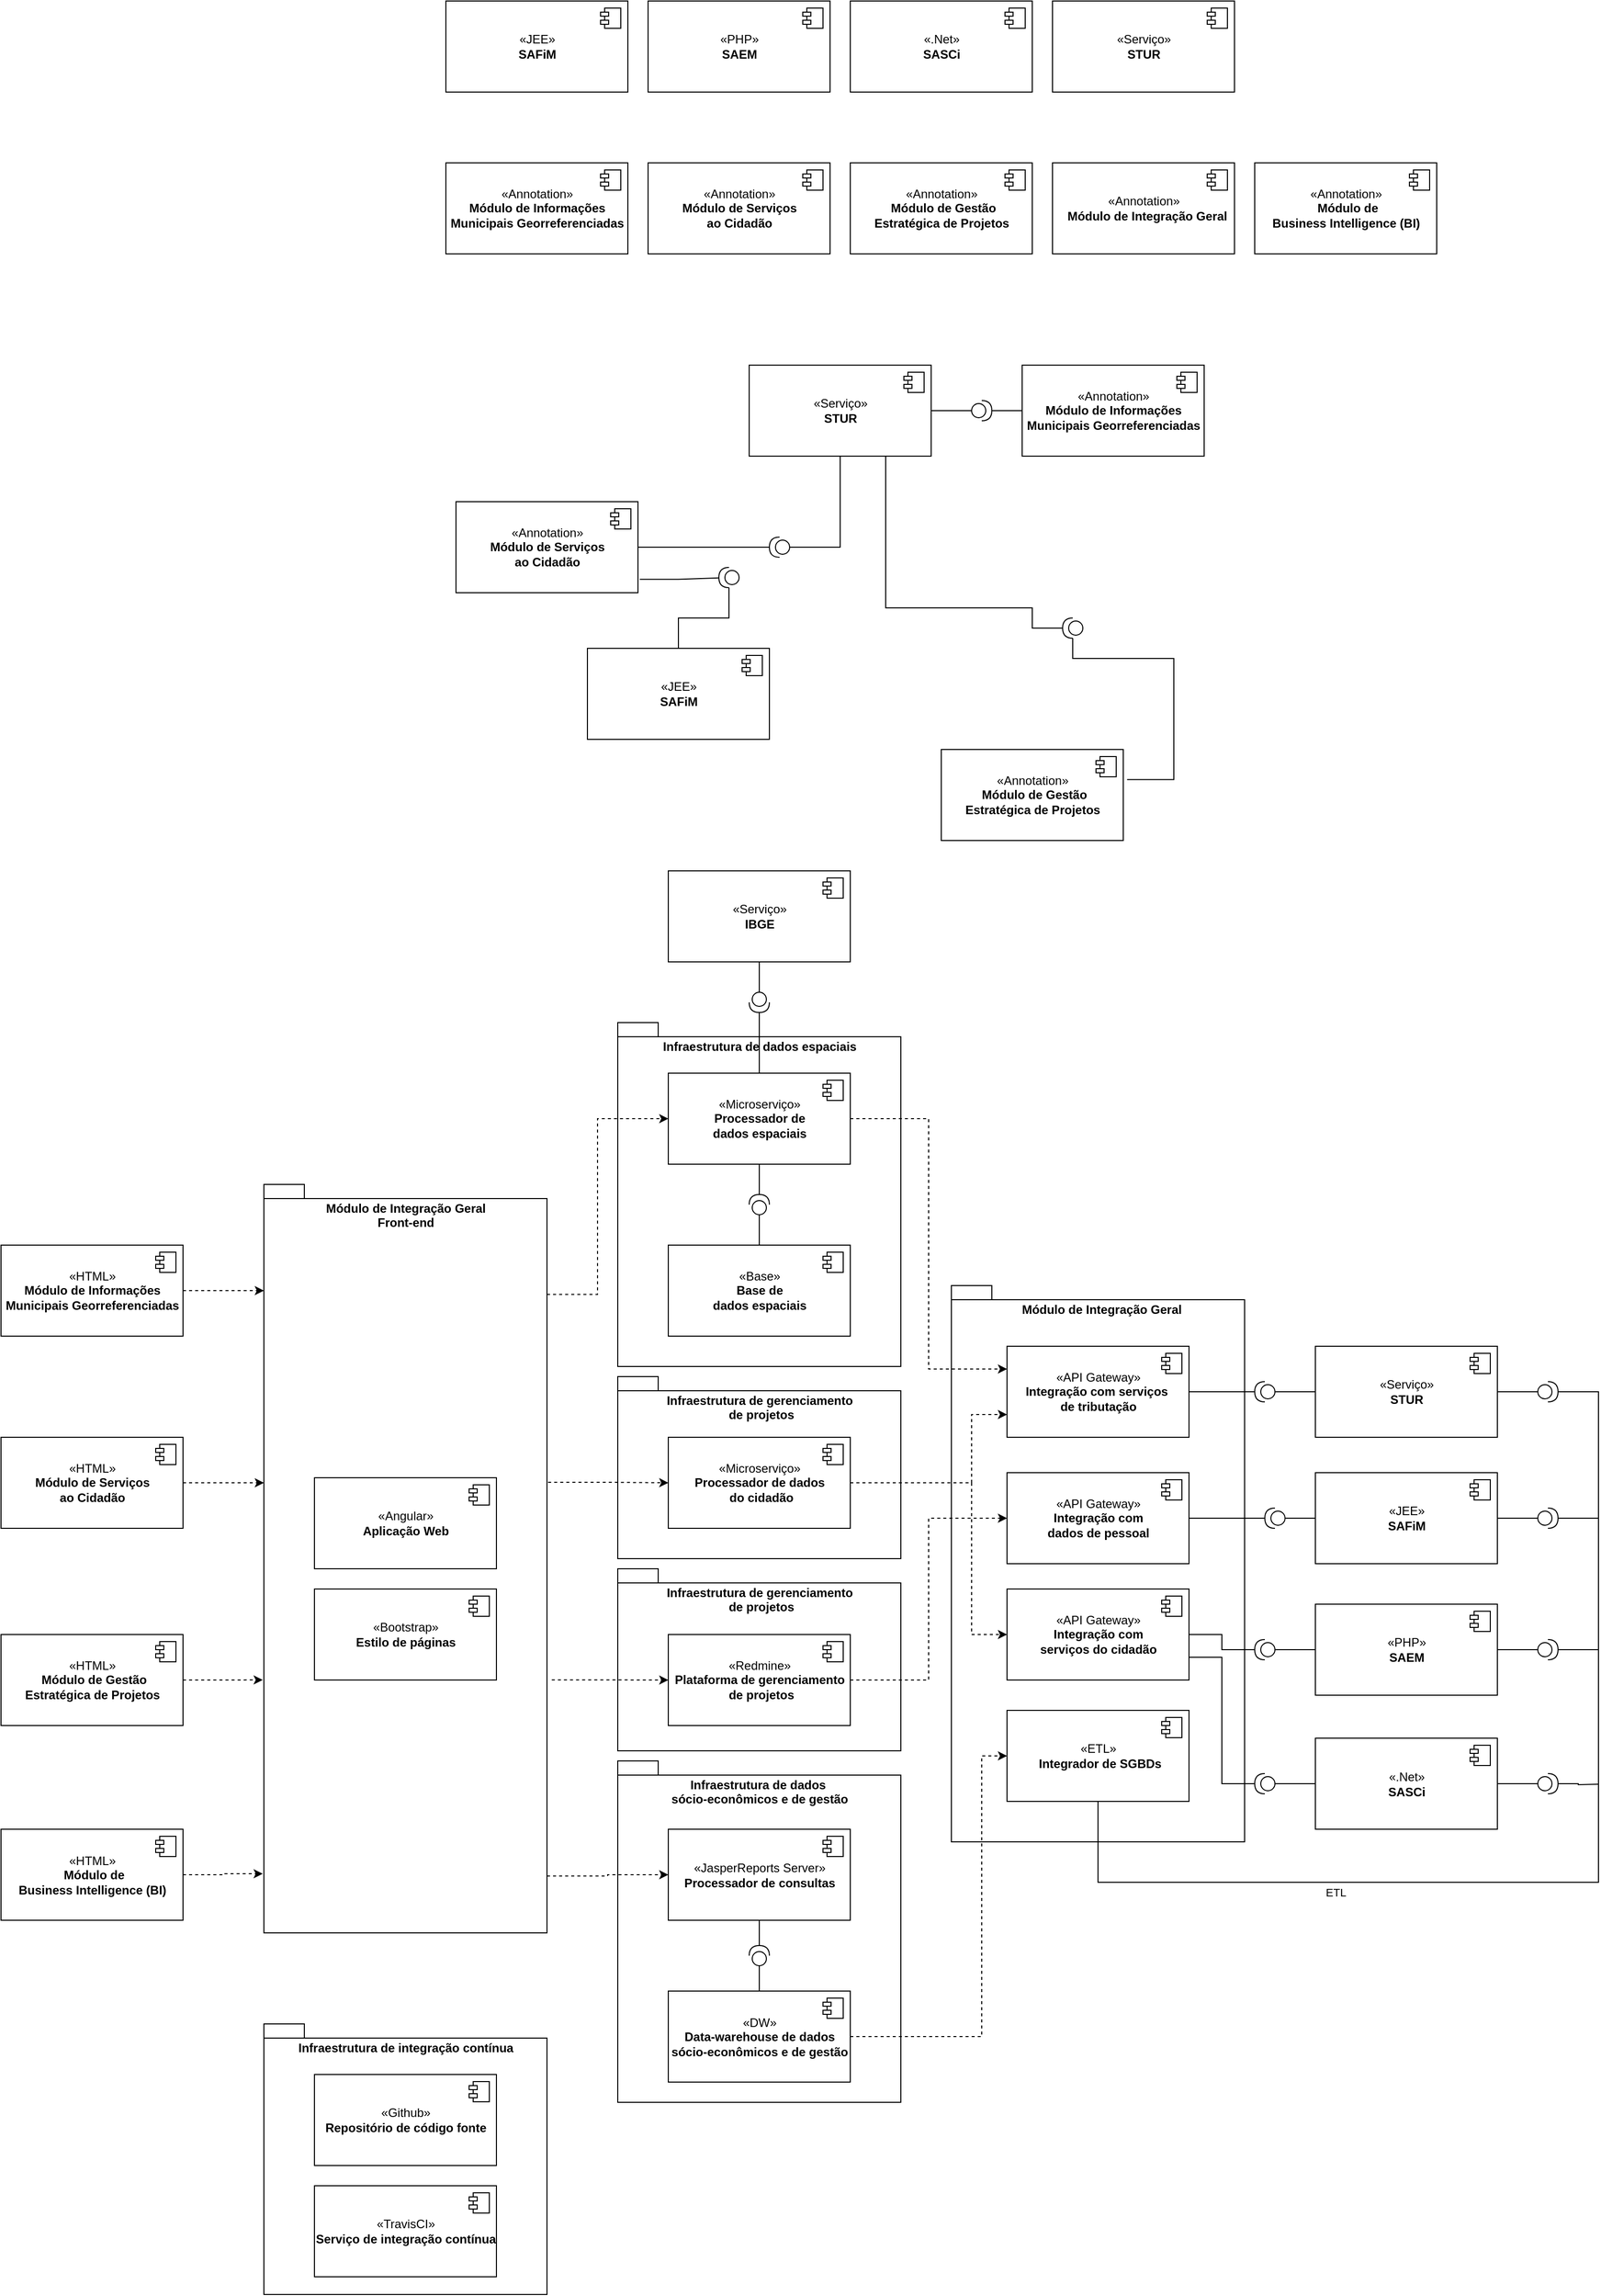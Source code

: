<mxfile version="13.7.3" type="github">
  <diagram id="_4ZGJ1ERenRfXPxDFYeA" name="Page-1">
    <mxGraphModel dx="2523" dy="942" grid="1" gridSize="10" guides="1" tooltips="1" connect="1" arrows="1" fold="1" page="1" pageScale="1" pageWidth="850" pageHeight="1100" math="0" shadow="0">
      <root>
        <mxCell id="0" />
        <mxCell id="1" parent="0" />
        <mxCell id="njMcTKvhB6I6p_ltmmci-119" value="&lt;b&gt;Infraestrutura de gerenciamento&lt;br&gt;&amp;nbsp;de projetos&lt;/b&gt;" style="shape=folder;fontStyle=1;spacingTop=10;tabWidth=40;tabHeight=14;tabPosition=left;html=1;horizontal=1;labelPosition=center;verticalLabelPosition=middle;align=center;verticalAlign=top;" parent="1" vertex="1">
          <mxGeometry x="180" y="1560" width="280" height="180" as="geometry" />
        </mxCell>
        <mxCell id="njMcTKvhB6I6p_ltmmci-59" value="&lt;b&gt;&amp;nbsp; Módulo de Integração Geral&lt;/b&gt;" style="shape=folder;fontStyle=1;spacingTop=10;tabWidth=40;tabHeight=14;tabPosition=left;html=1;horizontal=1;labelPosition=center;verticalLabelPosition=middle;align=center;verticalAlign=top;" parent="1" vertex="1">
          <mxGeometry x="510" y="1280" width="290" height="550" as="geometry" />
        </mxCell>
        <mxCell id="njMcTKvhB6I6p_ltmmci-102" value="&lt;b&gt;Infraestrutura de dados&amp;nbsp;&lt;br&gt;&lt;/b&gt;&lt;b&gt;sócio-econômicos e de gestão&lt;/b&gt;" style="shape=folder;fontStyle=1;spacingTop=10;tabWidth=40;tabHeight=14;tabPosition=left;html=1;horizontal=1;labelPosition=center;verticalLabelPosition=middle;align=center;verticalAlign=top;" parent="1" vertex="1">
          <mxGeometry x="180" y="1750" width="280" height="337.5" as="geometry" />
        </mxCell>
        <mxCell id="njMcTKvhB6I6p_ltmmci-62" value="&lt;b&gt;Infraestrutura de dados espaciais&lt;/b&gt;" style="shape=folder;fontStyle=1;spacingTop=10;tabWidth=40;tabHeight=14;tabPosition=left;html=1;horizontal=1;labelPosition=center;verticalLabelPosition=middle;align=center;verticalAlign=top;" parent="1" vertex="1">
          <mxGeometry x="180" y="1020" width="280" height="340" as="geometry" />
        </mxCell>
        <mxCell id="lVCEFa26e9WeMRIII4nK-1" value="«JEE»&lt;br&gt;&lt;b&gt;SAFiM&lt;/b&gt;" style="html=1;dropTarget=0;" parent="1" vertex="1">
          <mxGeometry x="10" y="10" width="180" height="90" as="geometry" />
        </mxCell>
        <mxCell id="lVCEFa26e9WeMRIII4nK-2" value="" style="shape=component;jettyWidth=8;jettyHeight=4;" parent="lVCEFa26e9WeMRIII4nK-1" vertex="1">
          <mxGeometry x="1" width="20" height="20" relative="1" as="geometry">
            <mxPoint x="-27" y="7" as="offset" />
          </mxGeometry>
        </mxCell>
        <mxCell id="lVCEFa26e9WeMRIII4nK-3" value="«PHP»&lt;br&gt;&lt;b&gt;SAEM&lt;/b&gt;" style="html=1;dropTarget=0;" parent="1" vertex="1">
          <mxGeometry x="210" y="10" width="180" height="90" as="geometry" />
        </mxCell>
        <mxCell id="lVCEFa26e9WeMRIII4nK-4" value="" style="shape=component;jettyWidth=8;jettyHeight=4;" parent="lVCEFa26e9WeMRIII4nK-3" vertex="1">
          <mxGeometry x="1" width="20" height="20" relative="1" as="geometry">
            <mxPoint x="-27" y="7" as="offset" />
          </mxGeometry>
        </mxCell>
        <mxCell id="lVCEFa26e9WeMRIII4nK-5" value="«.Net»&lt;br&gt;&lt;b&gt;SASCi&lt;/b&gt;" style="html=1;dropTarget=0;" parent="1" vertex="1">
          <mxGeometry x="410" y="10" width="180" height="90" as="geometry" />
        </mxCell>
        <mxCell id="lVCEFa26e9WeMRIII4nK-6" value="" style="shape=component;jettyWidth=8;jettyHeight=4;" parent="lVCEFa26e9WeMRIII4nK-5" vertex="1">
          <mxGeometry x="1" width="20" height="20" relative="1" as="geometry">
            <mxPoint x="-27" y="7" as="offset" />
          </mxGeometry>
        </mxCell>
        <mxCell id="lVCEFa26e9WeMRIII4nK-7" value="«Serviço»&lt;br&gt;&lt;b&gt;STUR&lt;/b&gt;" style="html=1;dropTarget=0;" parent="1" vertex="1">
          <mxGeometry x="610" y="10" width="180" height="90" as="geometry" />
        </mxCell>
        <mxCell id="lVCEFa26e9WeMRIII4nK-8" value="" style="shape=component;jettyWidth=8;jettyHeight=4;" parent="lVCEFa26e9WeMRIII4nK-7" vertex="1">
          <mxGeometry x="1" width="20" height="20" relative="1" as="geometry">
            <mxPoint x="-27" y="7" as="offset" />
          </mxGeometry>
        </mxCell>
        <mxCell id="lVCEFa26e9WeMRIII4nK-9" value="«Annotation»&lt;br&gt;&lt;b&gt;Módulo de Informações &lt;br&gt;Municipais Georreferenciadas&lt;/b&gt;" style="html=1;dropTarget=0;" parent="1" vertex="1">
          <mxGeometry x="10" y="170" width="180" height="90" as="geometry" />
        </mxCell>
        <mxCell id="lVCEFa26e9WeMRIII4nK-10" value="" style="shape=component;jettyWidth=8;jettyHeight=4;" parent="lVCEFa26e9WeMRIII4nK-9" vertex="1">
          <mxGeometry x="1" width="20" height="20" relative="1" as="geometry">
            <mxPoint x="-27" y="7" as="offset" />
          </mxGeometry>
        </mxCell>
        <mxCell id="lVCEFa26e9WeMRIII4nK-11" value="«Annotation»&lt;br&gt;&lt;b&gt;Módulo de Serviços &lt;br&gt;ao Cidadão&lt;/b&gt;" style="html=1;dropTarget=0;" parent="1" vertex="1">
          <mxGeometry x="210" y="170" width="180" height="90" as="geometry" />
        </mxCell>
        <mxCell id="lVCEFa26e9WeMRIII4nK-12" value="" style="shape=component;jettyWidth=8;jettyHeight=4;" parent="lVCEFa26e9WeMRIII4nK-11" vertex="1">
          <mxGeometry x="1" width="20" height="20" relative="1" as="geometry">
            <mxPoint x="-27" y="7" as="offset" />
          </mxGeometry>
        </mxCell>
        <mxCell id="lVCEFa26e9WeMRIII4nK-13" value="«Annotation»&lt;br&gt;&lt;b&gt;&amp;nbsp;Módulo de Gestão &lt;br&gt;Estratégica de Projetos&lt;/b&gt;" style="html=1;dropTarget=0;" parent="1" vertex="1">
          <mxGeometry x="410" y="170" width="180" height="90" as="geometry" />
        </mxCell>
        <mxCell id="lVCEFa26e9WeMRIII4nK-14" value="" style="shape=component;jettyWidth=8;jettyHeight=4;" parent="lVCEFa26e9WeMRIII4nK-13" vertex="1">
          <mxGeometry x="1" width="20" height="20" relative="1" as="geometry">
            <mxPoint x="-27" y="7" as="offset" />
          </mxGeometry>
        </mxCell>
        <mxCell id="lVCEFa26e9WeMRIII4nK-15" value="«Annotation»&lt;br&gt;&lt;b&gt;&amp;nbsp;Módulo de &lt;br&gt;Business Intelligence (BI)&lt;/b&gt;" style="html=1;dropTarget=0;" parent="1" vertex="1">
          <mxGeometry x="810" y="170" width="180" height="90" as="geometry" />
        </mxCell>
        <mxCell id="lVCEFa26e9WeMRIII4nK-16" value="" style="shape=component;jettyWidth=8;jettyHeight=4;" parent="lVCEFa26e9WeMRIII4nK-15" vertex="1">
          <mxGeometry x="1" width="20" height="20" relative="1" as="geometry">
            <mxPoint x="-27" y="7" as="offset" />
          </mxGeometry>
        </mxCell>
        <mxCell id="lVCEFa26e9WeMRIII4nK-17" value="«Annotation»&lt;br&gt;&lt;b&gt;&amp;nbsp;&amp;nbsp;Módulo de Integração Geral&lt;/b&gt;" style="html=1;dropTarget=0;" parent="1" vertex="1">
          <mxGeometry x="610" y="170" width="180" height="90" as="geometry" />
        </mxCell>
        <mxCell id="lVCEFa26e9WeMRIII4nK-18" value="" style="shape=component;jettyWidth=8;jettyHeight=4;" parent="lVCEFa26e9WeMRIII4nK-17" vertex="1">
          <mxGeometry x="1" width="20" height="20" relative="1" as="geometry">
            <mxPoint x="-27" y="7" as="offset" />
          </mxGeometry>
        </mxCell>
        <mxCell id="njMcTKvhB6I6p_ltmmci-20" value="" style="edgeStyle=orthogonalEdgeStyle;rounded=0;orthogonalLoop=1;jettySize=auto;html=1;endArrow=none;endFill=0;" parent="1" source="njMcTKvhB6I6p_ltmmci-1" target="njMcTKvhB6I6p_ltmmci-17" edge="1">
          <mxGeometry relative="1" as="geometry" />
        </mxCell>
        <mxCell id="njMcTKvhB6I6p_ltmmci-1" value="«Annotation»&lt;br&gt;&lt;b&gt;Módulo de Informações &lt;br&gt;Municipais Georreferenciadas&lt;/b&gt;" style="html=1;dropTarget=0;" parent="1" vertex="1">
          <mxGeometry x="580" y="370" width="180" height="90" as="geometry" />
        </mxCell>
        <mxCell id="njMcTKvhB6I6p_ltmmci-2" value="" style="shape=component;jettyWidth=8;jettyHeight=4;" parent="njMcTKvhB6I6p_ltmmci-1" vertex="1">
          <mxGeometry x="1" width="20" height="20" relative="1" as="geometry">
            <mxPoint x="-27" y="7" as="offset" />
          </mxGeometry>
        </mxCell>
        <mxCell id="njMcTKvhB6I6p_ltmmci-3" value="«Serviço»&lt;br&gt;&lt;b&gt;STUR&lt;/b&gt;" style="html=1;dropTarget=0;" parent="1" vertex="1">
          <mxGeometry x="310" y="370" width="180" height="90" as="geometry" />
        </mxCell>
        <mxCell id="njMcTKvhB6I6p_ltmmci-4" value="" style="shape=component;jettyWidth=8;jettyHeight=4;" parent="njMcTKvhB6I6p_ltmmci-3" vertex="1">
          <mxGeometry x="1" width="20" height="20" relative="1" as="geometry">
            <mxPoint x="-27" y="7" as="offset" />
          </mxGeometry>
        </mxCell>
        <mxCell id="njMcTKvhB6I6p_ltmmci-19" value="" style="edgeStyle=orthogonalEdgeStyle;rounded=0;orthogonalLoop=1;jettySize=auto;html=1;endArrow=none;endFill=0;" parent="1" source="njMcTKvhB6I6p_ltmmci-17" target="njMcTKvhB6I6p_ltmmci-3" edge="1">
          <mxGeometry relative="1" as="geometry" />
        </mxCell>
        <mxCell id="njMcTKvhB6I6p_ltmmci-17" value="" style="shape=providedRequiredInterface;html=1;verticalLabelPosition=bottom;" parent="1" vertex="1">
          <mxGeometry x="530" y="405" width="20" height="20" as="geometry" />
        </mxCell>
        <mxCell id="njMcTKvhB6I6p_ltmmci-21" value="«Annotation»&lt;br&gt;&lt;b&gt;Módulo de Serviços &lt;br&gt;ao Cidadão&lt;/b&gt;" style="html=1;dropTarget=0;" parent="1" vertex="1">
          <mxGeometry x="20" y="505" width="180" height="90" as="geometry" />
        </mxCell>
        <mxCell id="njMcTKvhB6I6p_ltmmci-22" value="" style="shape=component;jettyWidth=8;jettyHeight=4;" parent="njMcTKvhB6I6p_ltmmci-21" vertex="1">
          <mxGeometry x="1" width="20" height="20" relative="1" as="geometry">
            <mxPoint x="-27" y="7" as="offset" />
          </mxGeometry>
        </mxCell>
        <mxCell id="njMcTKvhB6I6p_ltmmci-23" value="" style="edgeStyle=orthogonalEdgeStyle;rounded=0;orthogonalLoop=1;jettySize=auto;html=1;endArrow=none;endFill=0;entryX=0.5;entryY=1;entryDx=0;entryDy=0;" parent="1" source="njMcTKvhB6I6p_ltmmci-24" target="njMcTKvhB6I6p_ltmmci-3" edge="1">
          <mxGeometry relative="1" as="geometry">
            <mxPoint x="400" y="550.0" as="targetPoint" />
            <Array as="points">
              <mxPoint x="400" y="550" />
            </Array>
          </mxGeometry>
        </mxCell>
        <mxCell id="njMcTKvhB6I6p_ltmmci-27" style="edgeStyle=orthogonalEdgeStyle;rounded=0;orthogonalLoop=1;jettySize=auto;html=1;entryX=1;entryY=0.5;entryDx=0;entryDy=0;endArrow=none;endFill=0;" parent="1" source="njMcTKvhB6I6p_ltmmci-24" target="njMcTKvhB6I6p_ltmmci-21" edge="1">
          <mxGeometry relative="1" as="geometry" />
        </mxCell>
        <mxCell id="njMcTKvhB6I6p_ltmmci-24" value="" style="shape=providedRequiredInterface;html=1;verticalLabelPosition=bottom;rotation=-180;" parent="1" vertex="1">
          <mxGeometry x="330" y="540" width="20" height="20" as="geometry" />
        </mxCell>
        <mxCell id="njMcTKvhB6I6p_ltmmci-29" value="«Annotation»&lt;br&gt;&lt;b&gt;&amp;nbsp;Módulo de Gestão &lt;br&gt;Estratégica de Projetos&lt;/b&gt;" style="html=1;dropTarget=0;" parent="1" vertex="1">
          <mxGeometry x="500" y="750" width="180" height="90" as="geometry" />
        </mxCell>
        <mxCell id="njMcTKvhB6I6p_ltmmci-30" value="" style="shape=component;jettyWidth=8;jettyHeight=4;" parent="njMcTKvhB6I6p_ltmmci-29" vertex="1">
          <mxGeometry x="1" width="20" height="20" relative="1" as="geometry">
            <mxPoint x="-27" y="7" as="offset" />
          </mxGeometry>
        </mxCell>
        <mxCell id="njMcTKvhB6I6p_ltmmci-31" value="«JEE»&lt;br&gt;&lt;b&gt;SAFiM&lt;/b&gt;" style="html=1;dropTarget=0;" parent="1" vertex="1">
          <mxGeometry x="150" y="650" width="180" height="90" as="geometry" />
        </mxCell>
        <mxCell id="njMcTKvhB6I6p_ltmmci-32" value="" style="shape=component;jettyWidth=8;jettyHeight=4;" parent="njMcTKvhB6I6p_ltmmci-31" vertex="1">
          <mxGeometry x="1" width="20" height="20" relative="1" as="geometry">
            <mxPoint x="-27" y="7" as="offset" />
          </mxGeometry>
        </mxCell>
        <mxCell id="njMcTKvhB6I6p_ltmmci-35" value="" style="edgeStyle=orthogonalEdgeStyle;rounded=0;orthogonalLoop=1;jettySize=auto;html=1;endArrow=none;endFill=0;" parent="1" source="njMcTKvhB6I6p_ltmmci-31" target="njMcTKvhB6I6p_ltmmci-37" edge="1">
          <mxGeometry relative="1" as="geometry">
            <mxPoint x="345" y="580" as="sourcePoint" />
          </mxGeometry>
        </mxCell>
        <mxCell id="njMcTKvhB6I6p_ltmmci-36" value="" style="edgeStyle=orthogonalEdgeStyle;rounded=0;orthogonalLoop=1;jettySize=auto;html=1;endArrow=none;endFill=0;entryX=1.01;entryY=0.853;entryDx=0;entryDy=0;entryPerimeter=0;" parent="1" source="njMcTKvhB6I6p_ltmmci-37" target="njMcTKvhB6I6p_ltmmci-21" edge="1">
          <mxGeometry relative="1" as="geometry">
            <mxPoint x="210" y="580" as="targetPoint" />
            <Array as="points">
              <mxPoint x="240" y="582" />
            </Array>
          </mxGeometry>
        </mxCell>
        <mxCell id="njMcTKvhB6I6p_ltmmci-37" value="" style="shape=providedRequiredInterface;html=1;verticalLabelPosition=bottom;rotation=-180;" parent="1" vertex="1">
          <mxGeometry x="280" y="570" width="20" height="20" as="geometry" />
        </mxCell>
        <mxCell id="njMcTKvhB6I6p_ltmmci-39" style="edgeStyle=orthogonalEdgeStyle;rounded=0;orthogonalLoop=1;jettySize=auto;html=1;entryX=0.75;entryY=1;entryDx=0;entryDy=0;endArrow=none;endFill=0;" parent="1" source="njMcTKvhB6I6p_ltmmci-38" target="njMcTKvhB6I6p_ltmmci-3" edge="1">
          <mxGeometry relative="1" as="geometry">
            <Array as="points">
              <mxPoint x="590" y="630" />
              <mxPoint x="590" y="610" />
              <mxPoint x="445" y="610" />
            </Array>
          </mxGeometry>
        </mxCell>
        <mxCell id="njMcTKvhB6I6p_ltmmci-40" style="edgeStyle=orthogonalEdgeStyle;rounded=0;orthogonalLoop=1;jettySize=auto;html=1;entryX=1.021;entryY=0.33;entryDx=0;entryDy=0;entryPerimeter=0;endArrow=none;endFill=0;" parent="1" source="njMcTKvhB6I6p_ltmmci-38" target="njMcTKvhB6I6p_ltmmci-29" edge="1">
          <mxGeometry relative="1" as="geometry">
            <Array as="points">
              <mxPoint x="630" y="660" />
              <mxPoint x="730" y="660" />
              <mxPoint x="730" y="780" />
            </Array>
          </mxGeometry>
        </mxCell>
        <mxCell id="njMcTKvhB6I6p_ltmmci-38" value="" style="shape=providedRequiredInterface;html=1;verticalLabelPosition=bottom;rotation=-180;" parent="1" vertex="1">
          <mxGeometry x="620" y="620" width="20" height="20" as="geometry" />
        </mxCell>
        <mxCell id="njMcTKvhB6I6p_ltmmci-41" value="«JEE»&lt;br&gt;&lt;b&gt;SAFiM&lt;/b&gt;" style="html=1;dropTarget=0;" parent="1" vertex="1">
          <mxGeometry x="870" y="1465" width="180" height="90" as="geometry" />
        </mxCell>
        <mxCell id="njMcTKvhB6I6p_ltmmci-42" value="" style="shape=component;jettyWidth=8;jettyHeight=4;" parent="njMcTKvhB6I6p_ltmmci-41" vertex="1">
          <mxGeometry x="1" width="20" height="20" relative="1" as="geometry">
            <mxPoint x="-27" y="7" as="offset" />
          </mxGeometry>
        </mxCell>
        <mxCell id="njMcTKvhB6I6p_ltmmci-43" value="«PHP»&lt;br&gt;&lt;b&gt;SAEM&lt;/b&gt;" style="html=1;dropTarget=0;" parent="1" vertex="1">
          <mxGeometry x="870" y="1595" width="180" height="90" as="geometry" />
        </mxCell>
        <mxCell id="njMcTKvhB6I6p_ltmmci-44" value="" style="shape=component;jettyWidth=8;jettyHeight=4;" parent="njMcTKvhB6I6p_ltmmci-43" vertex="1">
          <mxGeometry x="1" width="20" height="20" relative="1" as="geometry">
            <mxPoint x="-27" y="7" as="offset" />
          </mxGeometry>
        </mxCell>
        <mxCell id="njMcTKvhB6I6p_ltmmci-45" value="«.Net»&lt;br&gt;&lt;b&gt;SASCi&lt;/b&gt;" style="html=1;dropTarget=0;" parent="1" vertex="1">
          <mxGeometry x="870" y="1727.5" width="180" height="90" as="geometry" />
        </mxCell>
        <mxCell id="njMcTKvhB6I6p_ltmmci-46" value="" style="shape=component;jettyWidth=8;jettyHeight=4;" parent="njMcTKvhB6I6p_ltmmci-45" vertex="1">
          <mxGeometry x="1" width="20" height="20" relative="1" as="geometry">
            <mxPoint x="-27" y="7" as="offset" />
          </mxGeometry>
        </mxCell>
        <mxCell id="njMcTKvhB6I6p_ltmmci-86" value="" style="edgeStyle=orthogonalEdgeStyle;rounded=0;orthogonalLoop=1;jettySize=auto;html=1;endArrow=none;endFill=0;strokeColor=#000000;" parent="1" source="njMcTKvhB6I6p_ltmmci-47" target="njMcTKvhB6I6p_ltmmci-85" edge="1">
          <mxGeometry relative="1" as="geometry" />
        </mxCell>
        <mxCell id="njMcTKvhB6I6p_ltmmci-47" value="«Serviço»&lt;br&gt;&lt;b&gt;STUR&lt;/b&gt;" style="html=1;dropTarget=0;" parent="1" vertex="1">
          <mxGeometry x="870" y="1340" width="180" height="90" as="geometry" />
        </mxCell>
        <mxCell id="njMcTKvhB6I6p_ltmmci-48" value="" style="shape=component;jettyWidth=8;jettyHeight=4;" parent="njMcTKvhB6I6p_ltmmci-47" vertex="1">
          <mxGeometry x="1" width="20" height="20" relative="1" as="geometry">
            <mxPoint x="-27" y="7" as="offset" />
          </mxGeometry>
        </mxCell>
        <mxCell id="njMcTKvhB6I6p_ltmmci-49" value="«HTML»&lt;br&gt;&lt;b&gt;Módulo de Informações &lt;br&gt;Municipais Georreferenciadas&lt;/b&gt;" style="html=1;dropTarget=0;" parent="1" vertex="1">
          <mxGeometry x="-430" y="1240" width="180" height="90" as="geometry" />
        </mxCell>
        <mxCell id="njMcTKvhB6I6p_ltmmci-50" value="" style="shape=component;jettyWidth=8;jettyHeight=4;" parent="njMcTKvhB6I6p_ltmmci-49" vertex="1">
          <mxGeometry x="1" width="20" height="20" relative="1" as="geometry">
            <mxPoint x="-27" y="7" as="offset" />
          </mxGeometry>
        </mxCell>
        <mxCell id="njMcTKvhB6I6p_ltmmci-51" value="«HTML»&lt;br&gt;&lt;b&gt;Módulo de Serviços &lt;br&gt;ao Cidadão&lt;/b&gt;" style="html=1;dropTarget=0;" parent="1" vertex="1">
          <mxGeometry x="-430" y="1430" width="180" height="90" as="geometry" />
        </mxCell>
        <mxCell id="njMcTKvhB6I6p_ltmmci-52" value="" style="shape=component;jettyWidth=8;jettyHeight=4;" parent="njMcTKvhB6I6p_ltmmci-51" vertex="1">
          <mxGeometry x="1" width="20" height="20" relative="1" as="geometry">
            <mxPoint x="-27" y="7" as="offset" />
          </mxGeometry>
        </mxCell>
        <mxCell id="njMcTKvhB6I6p_ltmmci-53" value="«HTML»&lt;br&gt;&lt;b&gt;&amp;nbsp;Módulo de Gestão &lt;br&gt;Estratégica de Projetos&lt;/b&gt;" style="html=1;dropTarget=0;" parent="1" vertex="1">
          <mxGeometry x="-430" y="1625" width="180" height="90" as="geometry" />
        </mxCell>
        <mxCell id="njMcTKvhB6I6p_ltmmci-54" value="" style="shape=component;jettyWidth=8;jettyHeight=4;" parent="njMcTKvhB6I6p_ltmmci-53" vertex="1">
          <mxGeometry x="1" width="20" height="20" relative="1" as="geometry">
            <mxPoint x="-27" y="7" as="offset" />
          </mxGeometry>
        </mxCell>
        <mxCell id="njMcTKvhB6I6p_ltmmci-55" value="«HTML»&lt;br&gt;&lt;b&gt;&amp;nbsp;Módulo de &lt;br&gt;Business Intelligence (BI)&lt;/b&gt;" style="html=1;dropTarget=0;" parent="1" vertex="1">
          <mxGeometry x="-430" y="1817.5" width="180" height="90" as="geometry" />
        </mxCell>
        <mxCell id="njMcTKvhB6I6p_ltmmci-56" value="" style="shape=component;jettyWidth=8;jettyHeight=4;" parent="njMcTKvhB6I6p_ltmmci-55" vertex="1">
          <mxGeometry x="1" width="20" height="20" relative="1" as="geometry">
            <mxPoint x="-27" y="7" as="offset" />
          </mxGeometry>
        </mxCell>
        <mxCell id="njMcTKvhB6I6p_ltmmci-82" value="" style="edgeStyle=orthogonalEdgeStyle;rounded=0;orthogonalLoop=1;jettySize=auto;html=1;endArrow=none;endFill=0;strokeColor=#000000;" parent="1" source="njMcTKvhB6I6p_ltmmci-63" edge="1">
          <mxGeometry relative="1" as="geometry">
            <mxPoint x="320" y="990" as="targetPoint" />
          </mxGeometry>
        </mxCell>
        <mxCell id="njMcTKvhB6I6p_ltmmci-63" value="«Serviço»&lt;br&gt;&lt;b&gt;IBGE&lt;/b&gt;" style="html=1;dropTarget=0;" parent="1" vertex="1">
          <mxGeometry x="230" y="870" width="180" height="90" as="geometry" />
        </mxCell>
        <mxCell id="njMcTKvhB6I6p_ltmmci-64" value="" style="shape=component;jettyWidth=8;jettyHeight=4;" parent="njMcTKvhB6I6p_ltmmci-63" vertex="1">
          <mxGeometry x="1" width="20" height="20" relative="1" as="geometry">
            <mxPoint x="-27" y="7" as="offset" />
          </mxGeometry>
        </mxCell>
        <mxCell id="njMcTKvhB6I6p_ltmmci-153" style="edgeStyle=orthogonalEdgeStyle;rounded=0;orthogonalLoop=1;jettySize=auto;html=1;entryX=0;entryY=0.25;entryDx=0;entryDy=0;dashed=1;endArrow=classic;endFill=1;strokeColor=#000000;" parent="1" source="njMcTKvhB6I6p_ltmmci-67" target="njMcTKvhB6I6p_ltmmci-71" edge="1">
          <mxGeometry relative="1" as="geometry" />
        </mxCell>
        <mxCell id="njMcTKvhB6I6p_ltmmci-67" value="«Microserviço»&lt;br&gt;&lt;b&gt;Processador de &lt;br&gt;dados espaciais&lt;/b&gt;" style="html=1;dropTarget=0;" parent="1" vertex="1">
          <mxGeometry x="230" y="1070" width="180" height="90" as="geometry" />
        </mxCell>
        <mxCell id="njMcTKvhB6I6p_ltmmci-68" value="" style="shape=component;jettyWidth=8;jettyHeight=4;" parent="njMcTKvhB6I6p_ltmmci-67" vertex="1">
          <mxGeometry x="1" width="20" height="20" relative="1" as="geometry">
            <mxPoint x="-27" y="7" as="offset" />
          </mxGeometry>
        </mxCell>
        <mxCell id="njMcTKvhB6I6p_ltmmci-69" value="«Base»&lt;br&gt;&lt;b&gt;Base de &lt;br&gt;dados espaciais&lt;/b&gt;" style="html=1;dropTarget=0;" parent="1" vertex="1">
          <mxGeometry x="230" y="1240" width="180" height="90" as="geometry" />
        </mxCell>
        <mxCell id="njMcTKvhB6I6p_ltmmci-70" value="" style="shape=component;jettyWidth=8;jettyHeight=4;" parent="njMcTKvhB6I6p_ltmmci-69" vertex="1">
          <mxGeometry x="1" width="20" height="20" relative="1" as="geometry">
            <mxPoint x="-27" y="7" as="offset" />
          </mxGeometry>
        </mxCell>
        <mxCell id="njMcTKvhB6I6p_ltmmci-71" value="«API Gateway»&lt;br&gt;&lt;b&gt;Integração com serviços&amp;nbsp;&lt;br&gt;de tributação&lt;br&gt;&lt;/b&gt;" style="html=1;dropTarget=0;" parent="1" vertex="1">
          <mxGeometry x="565" y="1340" width="180" height="90" as="geometry" />
        </mxCell>
        <mxCell id="njMcTKvhB6I6p_ltmmci-72" value="" style="shape=component;jettyWidth=8;jettyHeight=4;" parent="njMcTKvhB6I6p_ltmmci-71" vertex="1">
          <mxGeometry x="1" width="20" height="20" relative="1" as="geometry">
            <mxPoint x="-27" y="7" as="offset" />
          </mxGeometry>
        </mxCell>
        <mxCell id="njMcTKvhB6I6p_ltmmci-83" value="" style="edgeStyle=orthogonalEdgeStyle;rounded=0;orthogonalLoop=1;jettySize=auto;html=1;endArrow=none;endFill=0;strokeColor=#000000;" parent="1" source="njMcTKvhB6I6p_ltmmci-81" target="njMcTKvhB6I6p_ltmmci-67" edge="1">
          <mxGeometry relative="1" as="geometry" />
        </mxCell>
        <mxCell id="njMcTKvhB6I6p_ltmmci-81" value="" style="shape=providedRequiredInterface;html=1;verticalLabelPosition=bottom;rotation=90;" parent="1" vertex="1">
          <mxGeometry x="310" y="990" width="20" height="20" as="geometry" />
        </mxCell>
        <mxCell id="njMcTKvhB6I6p_ltmmci-148" value="" style="edgeStyle=orthogonalEdgeStyle;rounded=0;orthogonalLoop=1;jettySize=auto;html=1;endArrow=none;endFill=0;strokeColor=#000000;" parent="1" source="njMcTKvhB6I6p_ltmmci-85" target="njMcTKvhB6I6p_ltmmci-71" edge="1">
          <mxGeometry relative="1" as="geometry" />
        </mxCell>
        <mxCell id="njMcTKvhB6I6p_ltmmci-85" value="" style="shape=providedRequiredInterface;html=1;verticalLabelPosition=bottom;rotation=-180;" parent="1" vertex="1">
          <mxGeometry x="810" y="1375" width="20" height="20" as="geometry" />
        </mxCell>
        <mxCell id="njMcTKvhB6I6p_ltmmci-88" value="«ETL»&lt;br&gt;&lt;b&gt;&amp;nbsp;Integrador de SGBDs&lt;br&gt;&lt;/b&gt;" style="html=1;dropTarget=0;" parent="1" vertex="1">
          <mxGeometry x="565" y="1700" width="180" height="90" as="geometry" />
        </mxCell>
        <mxCell id="njMcTKvhB6I6p_ltmmci-89" value="" style="shape=component;jettyWidth=8;jettyHeight=4;" parent="njMcTKvhB6I6p_ltmmci-88" vertex="1">
          <mxGeometry x="1" width="20" height="20" relative="1" as="geometry">
            <mxPoint x="-27" y="7" as="offset" />
          </mxGeometry>
        </mxCell>
        <mxCell id="njMcTKvhB6I6p_ltmmci-123" value="" style="edgeStyle=orthogonalEdgeStyle;rounded=0;orthogonalLoop=1;jettySize=auto;html=1;endArrow=none;endFill=0;strokeColor=#000000;" parent="1" source="njMcTKvhB6I6p_ltmmci-93" target="njMcTKvhB6I6p_ltmmci-41" edge="1">
          <mxGeometry relative="1" as="geometry" />
        </mxCell>
        <mxCell id="njMcTKvhB6I6p_ltmmci-157" style="edgeStyle=orthogonalEdgeStyle;rounded=0;orthogonalLoop=1;jettySize=auto;html=1;entryX=1;entryY=0.5;entryDx=0;entryDy=0;endArrow=none;endFill=0;strokeColor=#000000;" parent="1" source="njMcTKvhB6I6p_ltmmci-93" target="njMcTKvhB6I6p_ltmmci-155" edge="1">
          <mxGeometry relative="1" as="geometry" />
        </mxCell>
        <mxCell id="njMcTKvhB6I6p_ltmmci-93" value="" style="shape=providedRequiredInterface;html=1;verticalLabelPosition=bottom;rotation=-180;" parent="1" vertex="1">
          <mxGeometry x="820" y="1500" width="20" height="20" as="geometry" />
        </mxCell>
        <mxCell id="njMcTKvhB6I6p_ltmmci-128" value="" style="edgeStyle=orthogonalEdgeStyle;rounded=0;orthogonalLoop=1;jettySize=auto;html=1;endArrow=none;endFill=0;strokeColor=#000000;" parent="1" source="njMcTKvhB6I6p_ltmmci-97" target="njMcTKvhB6I6p_ltmmci-43" edge="1">
          <mxGeometry relative="1" as="geometry" />
        </mxCell>
        <mxCell id="njMcTKvhB6I6p_ltmmci-168" style="edgeStyle=orthogonalEdgeStyle;rounded=0;orthogonalLoop=1;jettySize=auto;html=1;entryX=1;entryY=0.5;entryDx=0;entryDy=0;endArrow=none;endFill=0;strokeColor=#000000;" parent="1" source="njMcTKvhB6I6p_ltmmci-97" target="njMcTKvhB6I6p_ltmmci-166" edge="1">
          <mxGeometry relative="1" as="geometry" />
        </mxCell>
        <mxCell id="njMcTKvhB6I6p_ltmmci-97" value="" style="shape=providedRequiredInterface;html=1;verticalLabelPosition=bottom;rotation=-180;" parent="1" vertex="1">
          <mxGeometry x="810" y="1630" width="20" height="20" as="geometry" />
        </mxCell>
        <mxCell id="njMcTKvhB6I6p_ltmmci-104" style="edgeStyle=orthogonalEdgeStyle;rounded=0;orthogonalLoop=1;jettySize=auto;html=1;dashed=1;endArrow=classic;endFill=1;strokeColor=#000000;" parent="1" source="njMcTKvhB6I6p_ltmmci-98" target="njMcTKvhB6I6p_ltmmci-88" edge="1">
          <mxGeometry relative="1" as="geometry">
            <Array as="points">
              <mxPoint x="540" y="2022" />
              <mxPoint x="540" y="1745" />
            </Array>
          </mxGeometry>
        </mxCell>
        <mxCell id="njMcTKvhB6I6p_ltmmci-98" value="«DW»&lt;br&gt;&lt;b&gt;Data-warehouse&amp;nbsp;de dados &lt;br&gt;sócio-econômicos e de gestão&lt;/b&gt;" style="html=1;dropTarget=0;" parent="1" vertex="1">
          <mxGeometry x="230" y="1977.5" width="180" height="90" as="geometry" />
        </mxCell>
        <mxCell id="njMcTKvhB6I6p_ltmmci-99" value="" style="shape=component;jettyWidth=8;jettyHeight=4;" parent="njMcTKvhB6I6p_ltmmci-98" vertex="1">
          <mxGeometry x="1" width="20" height="20" relative="1" as="geometry">
            <mxPoint x="-27" y="7" as="offset" />
          </mxGeometry>
        </mxCell>
        <mxCell id="njMcTKvhB6I6p_ltmmci-100" value="«JasperReports Server»&lt;br&gt;&lt;b&gt;Processador de consultas&lt;/b&gt;" style="html=1;dropTarget=0;" parent="1" vertex="1">
          <mxGeometry x="230" y="1817.5" width="180" height="90" as="geometry" />
        </mxCell>
        <mxCell id="njMcTKvhB6I6p_ltmmci-101" value="" style="shape=component;jettyWidth=8;jettyHeight=4;" parent="njMcTKvhB6I6p_ltmmci-100" vertex="1">
          <mxGeometry x="1" width="20" height="20" relative="1" as="geometry">
            <mxPoint x="-27" y="7" as="offset" />
          </mxGeometry>
        </mxCell>
        <mxCell id="njMcTKvhB6I6p_ltmmci-117" value="" style="edgeStyle=orthogonalEdgeStyle;rounded=0;orthogonalLoop=1;jettySize=auto;html=1;endArrow=none;endFill=0;strokeColor=#000000;" parent="1" source="njMcTKvhB6I6p_ltmmci-105" target="njMcTKvhB6I6p_ltmmci-98" edge="1">
          <mxGeometry relative="1" as="geometry" />
        </mxCell>
        <mxCell id="njMcTKvhB6I6p_ltmmci-118" value="" style="edgeStyle=orthogonalEdgeStyle;rounded=0;orthogonalLoop=1;jettySize=auto;html=1;endArrow=none;endFill=0;strokeColor=#000000;" parent="1" source="njMcTKvhB6I6p_ltmmci-105" target="njMcTKvhB6I6p_ltmmci-100" edge="1">
          <mxGeometry relative="1" as="geometry" />
        </mxCell>
        <mxCell id="njMcTKvhB6I6p_ltmmci-105" value="" style="shape=providedRequiredInterface;html=1;verticalLabelPosition=bottom;rotation=-180;direction=south;" parent="1" vertex="1">
          <mxGeometry x="310" y="1932.5" width="20" height="20" as="geometry" />
        </mxCell>
        <mxCell id="njMcTKvhB6I6p_ltmmci-115" value="" style="edgeStyle=orthogonalEdgeStyle;rounded=0;orthogonalLoop=1;jettySize=auto;html=1;endArrow=none;endFill=0;strokeColor=#000000;" parent="1" source="njMcTKvhB6I6p_ltmmci-113" target="njMcTKvhB6I6p_ltmmci-67" edge="1">
          <mxGeometry relative="1" as="geometry" />
        </mxCell>
        <mxCell id="njMcTKvhB6I6p_ltmmci-116" value="" style="edgeStyle=orthogonalEdgeStyle;rounded=0;orthogonalLoop=1;jettySize=auto;html=1;endArrow=none;endFill=0;strokeColor=#000000;" parent="1" source="njMcTKvhB6I6p_ltmmci-113" target="njMcTKvhB6I6p_ltmmci-69" edge="1">
          <mxGeometry relative="1" as="geometry" />
        </mxCell>
        <mxCell id="njMcTKvhB6I6p_ltmmci-113" value="" style="shape=providedRequiredInterface;html=1;verticalLabelPosition=bottom;rotation=-180;direction=south;" parent="1" vertex="1">
          <mxGeometry x="310" y="1190" width="20" height="20" as="geometry" />
        </mxCell>
        <mxCell id="njMcTKvhB6I6p_ltmmci-162" style="edgeStyle=orthogonalEdgeStyle;rounded=0;orthogonalLoop=1;jettySize=auto;html=1;exitX=1;exitY=0.5;exitDx=0;exitDy=0;entryX=0;entryY=0.5;entryDx=0;entryDy=0;dashed=1;endArrow=classic;endFill=1;strokeColor=#000000;" parent="1" source="njMcTKvhB6I6p_ltmmci-120" target="njMcTKvhB6I6p_ltmmci-155" edge="1">
          <mxGeometry relative="1" as="geometry" />
        </mxCell>
        <mxCell id="njMcTKvhB6I6p_ltmmci-120" value="«Redmine»&lt;br&gt;&lt;b&gt;Plataforma de gerenciamento&lt;br&gt;&amp;nbsp;de projetos&lt;/b&gt;" style="html=1;dropTarget=0;" parent="1" vertex="1">
          <mxGeometry x="230" y="1625" width="180" height="90" as="geometry" />
        </mxCell>
        <mxCell id="njMcTKvhB6I6p_ltmmci-121" value="" style="shape=component;jettyWidth=8;jettyHeight=4;" parent="njMcTKvhB6I6p_ltmmci-120" vertex="1">
          <mxGeometry x="1" width="20" height="20" relative="1" as="geometry">
            <mxPoint x="-27" y="7" as="offset" />
          </mxGeometry>
        </mxCell>
        <mxCell id="njMcTKvhB6I6p_ltmmci-127" value="" style="edgeStyle=orthogonalEdgeStyle;rounded=0;orthogonalLoop=1;jettySize=auto;html=1;endArrow=none;endFill=0;strokeColor=#000000;" parent="1" source="njMcTKvhB6I6p_ltmmci-126" target="njMcTKvhB6I6p_ltmmci-45" edge="1">
          <mxGeometry relative="1" as="geometry" />
        </mxCell>
        <mxCell id="njMcTKvhB6I6p_ltmmci-169" style="edgeStyle=orthogonalEdgeStyle;rounded=0;orthogonalLoop=1;jettySize=auto;html=1;entryX=1;entryY=0.75;entryDx=0;entryDy=0;endArrow=none;endFill=0;strokeColor=#000000;" parent="1" source="njMcTKvhB6I6p_ltmmci-126" target="njMcTKvhB6I6p_ltmmci-166" edge="1">
          <mxGeometry relative="1" as="geometry" />
        </mxCell>
        <mxCell id="njMcTKvhB6I6p_ltmmci-126" value="" style="shape=providedRequiredInterface;html=1;verticalLabelPosition=bottom;rotation=-180;" parent="1" vertex="1">
          <mxGeometry x="810" y="1762.5" width="20" height="20" as="geometry" />
        </mxCell>
        <mxCell id="njMcTKvhB6I6p_ltmmci-135" value="" style="edgeStyle=orthogonalEdgeStyle;rounded=0;orthogonalLoop=1;jettySize=auto;html=1;endArrow=none;endFill=0;strokeColor=#000000;" parent="1" source="njMcTKvhB6I6p_ltmmci-134" target="njMcTKvhB6I6p_ltmmci-45" edge="1">
          <mxGeometry relative="1" as="geometry" />
        </mxCell>
        <mxCell id="njMcTKvhB6I6p_ltmmci-145" style="edgeStyle=orthogonalEdgeStyle;rounded=0;orthogonalLoop=1;jettySize=auto;html=1;endArrow=none;endFill=0;strokeColor=#000000;" parent="1" source="njMcTKvhB6I6p_ltmmci-134" edge="1">
          <mxGeometry relative="1" as="geometry">
            <mxPoint x="1150" y="1773" as="targetPoint" />
          </mxGeometry>
        </mxCell>
        <mxCell id="njMcTKvhB6I6p_ltmmci-134" value="" style="shape=providedRequiredInterface;html=1;verticalLabelPosition=bottom;rotation=-180;direction=west;" parent="1" vertex="1">
          <mxGeometry x="1090" y="1762.5" width="20" height="20" as="geometry" />
        </mxCell>
        <mxCell id="njMcTKvhB6I6p_ltmmci-141" value="" style="edgeStyle=orthogonalEdgeStyle;rounded=0;orthogonalLoop=1;jettySize=auto;html=1;endArrow=none;endFill=0;strokeColor=#000000;" parent="1" source="njMcTKvhB6I6p_ltmmci-136" target="njMcTKvhB6I6p_ltmmci-43" edge="1">
          <mxGeometry relative="1" as="geometry" />
        </mxCell>
        <mxCell id="njMcTKvhB6I6p_ltmmci-144" style="edgeStyle=orthogonalEdgeStyle;rounded=0;orthogonalLoop=1;jettySize=auto;html=1;endArrow=none;endFill=0;strokeColor=#000000;" parent="1" source="njMcTKvhB6I6p_ltmmci-136" edge="1">
          <mxGeometry relative="1" as="geometry">
            <mxPoint x="1150" y="1640" as="targetPoint" />
          </mxGeometry>
        </mxCell>
        <mxCell id="njMcTKvhB6I6p_ltmmci-136" value="" style="shape=providedRequiredInterface;html=1;verticalLabelPosition=bottom;rotation=-180;direction=west;" parent="1" vertex="1">
          <mxGeometry x="1090" y="1630" width="20" height="20" as="geometry" />
        </mxCell>
        <mxCell id="njMcTKvhB6I6p_ltmmci-140" value="" style="edgeStyle=orthogonalEdgeStyle;rounded=0;orthogonalLoop=1;jettySize=auto;html=1;endArrow=none;endFill=0;strokeColor=#000000;" parent="1" source="njMcTKvhB6I6p_ltmmci-137" target="njMcTKvhB6I6p_ltmmci-41" edge="1">
          <mxGeometry relative="1" as="geometry" />
        </mxCell>
        <mxCell id="njMcTKvhB6I6p_ltmmci-143" style="edgeStyle=orthogonalEdgeStyle;rounded=0;orthogonalLoop=1;jettySize=auto;html=1;endArrow=none;endFill=0;strokeColor=#000000;" parent="1" source="njMcTKvhB6I6p_ltmmci-137" edge="1">
          <mxGeometry relative="1" as="geometry">
            <mxPoint x="1150" y="1510" as="targetPoint" />
          </mxGeometry>
        </mxCell>
        <mxCell id="njMcTKvhB6I6p_ltmmci-137" value="" style="shape=providedRequiredInterface;html=1;verticalLabelPosition=bottom;rotation=-180;direction=west;" parent="1" vertex="1">
          <mxGeometry x="1090" y="1500" width="20" height="20" as="geometry" />
        </mxCell>
        <mxCell id="njMcTKvhB6I6p_ltmmci-139" value="" style="edgeStyle=orthogonalEdgeStyle;rounded=0;orthogonalLoop=1;jettySize=auto;html=1;endArrow=none;endFill=0;strokeColor=#000000;" parent="1" source="njMcTKvhB6I6p_ltmmci-138" target="njMcTKvhB6I6p_ltmmci-47" edge="1">
          <mxGeometry relative="1" as="geometry" />
        </mxCell>
        <mxCell id="njMcTKvhB6I6p_ltmmci-142" style="edgeStyle=orthogonalEdgeStyle;rounded=0;orthogonalLoop=1;jettySize=auto;html=1;entryX=0.5;entryY=1;entryDx=0;entryDy=0;endArrow=none;endFill=0;strokeColor=#000000;" parent="1" source="njMcTKvhB6I6p_ltmmci-138" target="njMcTKvhB6I6p_ltmmci-88" edge="1">
          <mxGeometry relative="1" as="geometry">
            <Array as="points">
              <mxPoint x="1150" y="1385" />
              <mxPoint x="1150" y="1870" />
              <mxPoint x="655" y="1870" />
            </Array>
          </mxGeometry>
        </mxCell>
        <mxCell id="njMcTKvhB6I6p_ltmmci-196" value="ETL" style="edgeLabel;html=1;align=center;verticalAlign=middle;resizable=0;points=[];" parent="njMcTKvhB6I6p_ltmmci-142" vertex="1" connectable="0">
          <mxGeometry x="0.284" y="2" relative="1" as="geometry">
            <mxPoint x="-78.94" y="8" as="offset" />
          </mxGeometry>
        </mxCell>
        <mxCell id="njMcTKvhB6I6p_ltmmci-138" value="" style="shape=providedRequiredInterface;html=1;verticalLabelPosition=bottom;rotation=-180;direction=west;" parent="1" vertex="1">
          <mxGeometry x="1090" y="1375" width="20" height="20" as="geometry" />
        </mxCell>
        <mxCell id="njMcTKvhB6I6p_ltmmci-155" value="«API Gateway»&lt;br&gt;&lt;b&gt;Integração com &lt;br&gt;dados de pessoal&lt;/b&gt;" style="html=1;dropTarget=0;" parent="1" vertex="1">
          <mxGeometry x="565" y="1465" width="180" height="90" as="geometry" />
        </mxCell>
        <mxCell id="njMcTKvhB6I6p_ltmmci-156" value="" style="shape=component;jettyWidth=8;jettyHeight=4;" parent="njMcTKvhB6I6p_ltmmci-155" vertex="1">
          <mxGeometry x="1" width="20" height="20" relative="1" as="geometry">
            <mxPoint x="-27" y="7" as="offset" />
          </mxGeometry>
        </mxCell>
        <mxCell id="njMcTKvhB6I6p_ltmmci-158" value="&lt;b&gt;Infraestrutura de gerenciamento&lt;br&gt;&amp;nbsp;de projetos&lt;/b&gt;" style="shape=folder;fontStyle=1;spacingTop=10;tabWidth=40;tabHeight=14;tabPosition=left;html=1;horizontal=1;labelPosition=center;verticalLabelPosition=middle;align=center;verticalAlign=top;" parent="1" vertex="1">
          <mxGeometry x="180" y="1370" width="280" height="180" as="geometry" />
        </mxCell>
        <mxCell id="njMcTKvhB6I6p_ltmmci-165" style="edgeStyle=orthogonalEdgeStyle;rounded=0;orthogonalLoop=1;jettySize=auto;html=1;entryX=0;entryY=0.75;entryDx=0;entryDy=0;dashed=1;endArrow=classic;endFill=1;strokeColor=#000000;" parent="1" source="njMcTKvhB6I6p_ltmmci-159" target="njMcTKvhB6I6p_ltmmci-71" edge="1">
          <mxGeometry relative="1" as="geometry">
            <Array as="points">
              <mxPoint x="530" y="1475" />
              <mxPoint x="530" y="1408" />
            </Array>
          </mxGeometry>
        </mxCell>
        <mxCell id="njMcTKvhB6I6p_ltmmci-173" style="edgeStyle=orthogonalEdgeStyle;rounded=0;orthogonalLoop=1;jettySize=auto;html=1;entryX=0;entryY=0.5;entryDx=0;entryDy=0;endArrow=classic;endFill=1;strokeColor=#000000;dashed=1;" parent="1" source="njMcTKvhB6I6p_ltmmci-159" target="njMcTKvhB6I6p_ltmmci-166" edge="1">
          <mxGeometry relative="1" as="geometry">
            <Array as="points">
              <mxPoint x="530" y="1475" />
              <mxPoint x="530" y="1625" />
            </Array>
          </mxGeometry>
        </mxCell>
        <mxCell id="njMcTKvhB6I6p_ltmmci-159" value="«Microserviço»&lt;br&gt;&lt;b&gt;Processador de dados&lt;br&gt;&amp;nbsp;do&amp;nbsp;cidadão&lt;/b&gt;" style="html=1;dropTarget=0;" parent="1" vertex="1">
          <mxGeometry x="230" y="1430" width="180" height="90" as="geometry" />
        </mxCell>
        <mxCell id="njMcTKvhB6I6p_ltmmci-160" value="" style="shape=component;jettyWidth=8;jettyHeight=4;" parent="njMcTKvhB6I6p_ltmmci-159" vertex="1">
          <mxGeometry x="1" width="20" height="20" relative="1" as="geometry">
            <mxPoint x="-27" y="7" as="offset" />
          </mxGeometry>
        </mxCell>
        <mxCell id="njMcTKvhB6I6p_ltmmci-166" value="«API Gateway»&lt;br&gt;&lt;b&gt;Integração com &lt;br&gt;serviços do cidadão&lt;/b&gt;" style="html=1;dropTarget=0;" parent="1" vertex="1">
          <mxGeometry x="565" y="1580" width="180" height="90" as="geometry" />
        </mxCell>
        <mxCell id="njMcTKvhB6I6p_ltmmci-167" value="" style="shape=component;jettyWidth=8;jettyHeight=4;" parent="njMcTKvhB6I6p_ltmmci-166" vertex="1">
          <mxGeometry x="1" width="20" height="20" relative="1" as="geometry">
            <mxPoint x="-27" y="7" as="offset" />
          </mxGeometry>
        </mxCell>
        <mxCell id="njMcTKvhB6I6p_ltmmci-170" value="&lt;b&gt;Módulo de Integração Geral&lt;br&gt;Front-end&lt;br&gt;&lt;/b&gt;" style="shape=folder;fontStyle=1;spacingTop=10;tabWidth=40;tabHeight=14;tabPosition=left;html=1;horizontal=1;labelPosition=center;verticalLabelPosition=middle;align=center;verticalAlign=top;" parent="1" vertex="1">
          <mxGeometry x="-170" y="1180" width="280" height="740" as="geometry" />
        </mxCell>
        <mxCell id="njMcTKvhB6I6p_ltmmci-171" value="«Angular»&lt;br&gt;&lt;b&gt;Aplicação Web&lt;/b&gt;" style="html=1;dropTarget=0;" parent="1" vertex="1">
          <mxGeometry x="-120" y="1470" width="180" height="90" as="geometry" />
        </mxCell>
        <mxCell id="njMcTKvhB6I6p_ltmmci-172" value="" style="shape=component;jettyWidth=8;jettyHeight=4;" parent="njMcTKvhB6I6p_ltmmci-171" vertex="1">
          <mxGeometry x="1" width="20" height="20" relative="1" as="geometry">
            <mxPoint x="-27" y="7" as="offset" />
          </mxGeometry>
        </mxCell>
        <mxCell id="njMcTKvhB6I6p_ltmmci-103" style="edgeStyle=orthogonalEdgeStyle;rounded=0;orthogonalLoop=1;jettySize=auto;html=1;entryX=0;entryY=0.5;entryDx=0;entryDy=0;endArrow=classic;endFill=1;strokeColor=#000000;dashed=1;exitX=1;exitY=0.924;exitDx=0;exitDy=0;exitPerimeter=0;" parent="1" source="njMcTKvhB6I6p_ltmmci-170" target="njMcTKvhB6I6p_ltmmci-100" edge="1">
          <mxGeometry relative="1" as="geometry">
            <mxPoint x="59" y="1863" as="sourcePoint" />
            <Array as="points" />
          </mxGeometry>
        </mxCell>
        <mxCell id="njMcTKvhB6I6p_ltmmci-122" style="edgeStyle=orthogonalEdgeStyle;rounded=0;orthogonalLoop=1;jettySize=auto;html=1;entryX=0;entryY=0.5;entryDx=0;entryDy=0;endArrow=classic;endFill=1;strokeColor=#000000;dashed=1;exitX=1.017;exitY=0.662;exitDx=0;exitDy=0;exitPerimeter=0;" parent="1" source="njMcTKvhB6I6p_ltmmci-170" target="njMcTKvhB6I6p_ltmmci-120" edge="1">
          <mxGeometry relative="1" as="geometry">
            <mxPoint x="60.0" y="1670" as="sourcePoint" />
          </mxGeometry>
        </mxCell>
        <mxCell id="njMcTKvhB6I6p_ltmmci-164" style="edgeStyle=orthogonalEdgeStyle;rounded=0;orthogonalLoop=1;jettySize=auto;html=1;dashed=1;endArrow=classic;endFill=1;strokeColor=#000000;exitX=1.004;exitY=0.398;exitDx=0;exitDy=0;exitPerimeter=0;" parent="1" source="njMcTKvhB6I6p_ltmmci-170" target="njMcTKvhB6I6p_ltmmci-159" edge="1">
          <mxGeometry relative="1" as="geometry">
            <mxPoint x="130" y="1475" as="sourcePoint" />
          </mxGeometry>
        </mxCell>
        <mxCell id="njMcTKvhB6I6p_ltmmci-78" style="edgeStyle=orthogonalEdgeStyle;rounded=0;orthogonalLoop=1;jettySize=auto;html=1;dashed=1;endArrow=classic;endFill=1;strokeColor=#000000;exitX=1;exitY=0.147;exitDx=0;exitDy=0;exitPerimeter=0;" parent="1" source="njMcTKvhB6I6p_ltmmci-170" target="njMcTKvhB6I6p_ltmmci-67" edge="1">
          <mxGeometry relative="1" as="geometry">
            <mxPoint x="130" y="1289" as="sourcePoint" />
            <Array as="points">
              <mxPoint x="160" y="1289" />
              <mxPoint x="160" y="1115" />
            </Array>
          </mxGeometry>
        </mxCell>
        <mxCell id="njMcTKvhB6I6p_ltmmci-174" style="edgeStyle=orthogonalEdgeStyle;rounded=0;orthogonalLoop=1;jettySize=auto;html=1;dashed=1;endArrow=classic;endFill=1;strokeColor=#000000;entryX=-0.004;entryY=0.921;entryDx=0;entryDy=0;entryPerimeter=0;" parent="1" source="njMcTKvhB6I6p_ltmmci-55" target="njMcTKvhB6I6p_ltmmci-170" edge="1">
          <mxGeometry relative="1" as="geometry">
            <mxPoint x="-190" y="1861" as="targetPoint" />
          </mxGeometry>
        </mxCell>
        <mxCell id="njMcTKvhB6I6p_ltmmci-179" style="edgeStyle=orthogonalEdgeStyle;rounded=0;orthogonalLoop=1;jettySize=auto;html=1;dashed=1;endArrow=classic;endFill=1;strokeColor=#000000;" parent="1" source="njMcTKvhB6I6p_ltmmci-51" edge="1">
          <mxGeometry relative="1" as="geometry">
            <mxPoint x="-250" y="1475" as="sourcePoint" />
            <mxPoint x="-170" y="1475" as="targetPoint" />
          </mxGeometry>
        </mxCell>
        <mxCell id="njMcTKvhB6I6p_ltmmci-182" style="edgeStyle=orthogonalEdgeStyle;rounded=0;orthogonalLoop=1;jettySize=auto;html=1;entryX=-0.004;entryY=0.662;entryDx=0;entryDy=0;endArrow=classic;endFill=1;strokeColor=#000000;dashed=1;entryPerimeter=0;" parent="1" source="njMcTKvhB6I6p_ltmmci-53" target="njMcTKvhB6I6p_ltmmci-170" edge="1">
          <mxGeometry relative="1" as="geometry">
            <mxPoint x="-250" y="1670" as="sourcePoint" />
            <mxPoint x="-120" y="1670" as="targetPoint" />
          </mxGeometry>
        </mxCell>
        <mxCell id="njMcTKvhB6I6p_ltmmci-185" style="edgeStyle=orthogonalEdgeStyle;rounded=0;orthogonalLoop=1;jettySize=auto;html=1;dashed=1;endArrow=classic;endFill=1;strokeColor=#000000;" parent="1" source="njMcTKvhB6I6p_ltmmci-49" edge="1">
          <mxGeometry relative="1" as="geometry">
            <mxPoint x="-170" y="1285" as="targetPoint" />
          </mxGeometry>
        </mxCell>
        <mxCell id="njMcTKvhB6I6p_ltmmci-186" value="«Bootstrap»&lt;br&gt;&lt;b&gt;Estilo de páginas&lt;/b&gt;" style="html=1;dropTarget=0;" parent="1" vertex="1">
          <mxGeometry x="-120" y="1580" width="180" height="90" as="geometry" />
        </mxCell>
        <mxCell id="njMcTKvhB6I6p_ltmmci-187" value="" style="shape=component;jettyWidth=8;jettyHeight=4;" parent="njMcTKvhB6I6p_ltmmci-186" vertex="1">
          <mxGeometry x="1" width="20" height="20" relative="1" as="geometry">
            <mxPoint x="-27" y="7" as="offset" />
          </mxGeometry>
        </mxCell>
        <mxCell id="njMcTKvhB6I6p_ltmmci-188" value="&lt;b&gt;Infraestrutura de integração contínua&lt;br&gt;&lt;/b&gt;" style="shape=folder;fontStyle=1;spacingTop=10;tabWidth=40;tabHeight=14;tabPosition=left;html=1;horizontal=1;labelPosition=center;verticalLabelPosition=middle;align=center;verticalAlign=top;" parent="1" vertex="1">
          <mxGeometry x="-170" y="2010" width="280" height="267.5" as="geometry" />
        </mxCell>
        <mxCell id="njMcTKvhB6I6p_ltmmci-189" value="«Github»&lt;br&gt;&lt;b&gt;Repositório de código fonte&lt;/b&gt;" style="html=1;dropTarget=0;" parent="1" vertex="1">
          <mxGeometry x="-120" y="2060" width="180" height="90" as="geometry" />
        </mxCell>
        <mxCell id="njMcTKvhB6I6p_ltmmci-190" value="" style="shape=component;jettyWidth=8;jettyHeight=4;" parent="njMcTKvhB6I6p_ltmmci-189" vertex="1">
          <mxGeometry x="1" width="20" height="20" relative="1" as="geometry">
            <mxPoint x="-27" y="7" as="offset" />
          </mxGeometry>
        </mxCell>
        <mxCell id="njMcTKvhB6I6p_ltmmci-191" value="«TravisCI»&lt;br&gt;&lt;b&gt;Serviço de integração contínua&lt;/b&gt;" style="html=1;dropTarget=0;" parent="1" vertex="1">
          <mxGeometry x="-120" y="2170" width="180" height="90" as="geometry" />
        </mxCell>
        <mxCell id="njMcTKvhB6I6p_ltmmci-192" value="" style="shape=component;jettyWidth=8;jettyHeight=4;" parent="njMcTKvhB6I6p_ltmmci-191" vertex="1">
          <mxGeometry x="1" width="20" height="20" relative="1" as="geometry">
            <mxPoint x="-27" y="7" as="offset" />
          </mxGeometry>
        </mxCell>
      </root>
    </mxGraphModel>
  </diagram>
</mxfile>
